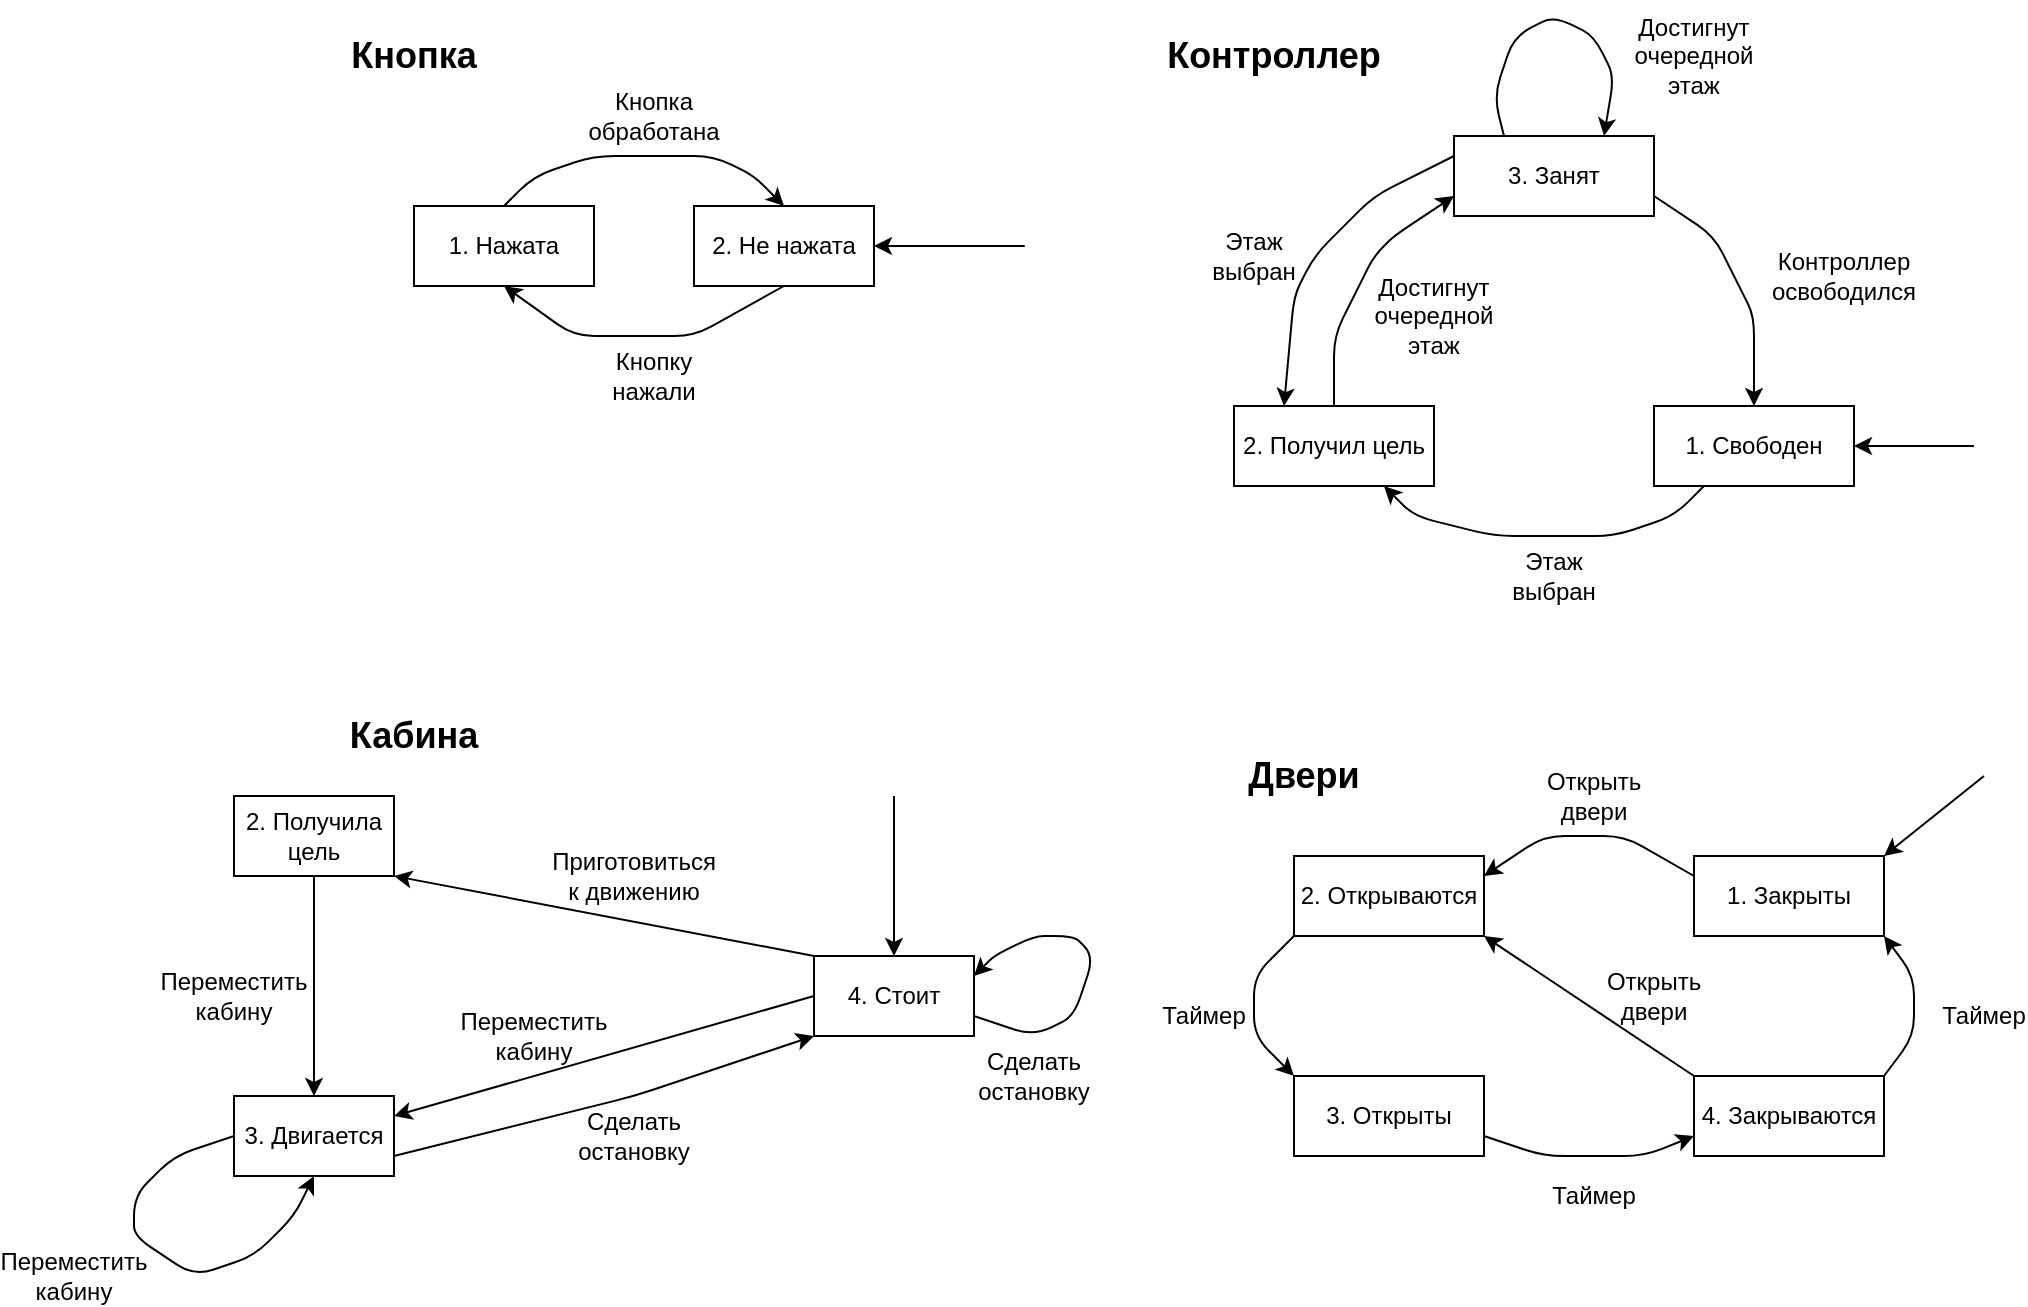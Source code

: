 <mxfile version="18.2.0" type="device"><diagram name="ДПС" id="MUPe0at3sWt6NEuYaU11"><mxGraphModel dx="1715" dy="1556" grid="1" gridSize="10" guides="1" tooltips="1" connect="1" arrows="1" fold="1" page="1" pageScale="1" pageWidth="850" pageHeight="1100" math="0" shadow="0"><root><mxCell id="cpZvTgyVGs_E9WKbogkk-0"/><mxCell id="cpZvTgyVGs_E9WKbogkk-1" parent="cpZvTgyVGs_E9WKbogkk-0"/><mxCell id="cpZvTgyVGs_E9WKbogkk-2" value="" style="endArrow=classic;html=1;entryX=0.5;entryY=0;entryDx=0;entryDy=0;exitX=0.5;exitY=0;exitDx=0;exitDy=0;" parent="cpZvTgyVGs_E9WKbogkk-1" source="cpZvTgyVGs_E9WKbogkk-29" target="cpZvTgyVGs_E9WKbogkk-28" edge="1"><mxGeometry width="50" height="50" relative="1" as="geometry"><mxPoint x="100" y="-30" as="sourcePoint"/><mxPoint x="227.98" y="-39" as="targetPoint"/><Array as="points"><mxPoint x="100" y="-50"/><mxPoint x="130" y="-60"/><mxPoint x="190" y="-60"/><mxPoint x="210" y="-50"/></Array></mxGeometry></mxCell><mxCell id="cpZvTgyVGs_E9WKbogkk-3" value="" style="endArrow=classic;html=1;exitX=0.5;exitY=1;exitDx=0;exitDy=0;entryX=0.5;entryY=1;entryDx=0;entryDy=0;" parent="cpZvTgyVGs_E9WKbogkk-1" source="cpZvTgyVGs_E9WKbogkk-28" target="cpZvTgyVGs_E9WKbogkk-29" edge="1"><mxGeometry width="50" height="50" relative="1" as="geometry"><mxPoint x="228.97" y="10" as="sourcePoint"/><mxPoint x="80" y="10" as="targetPoint"/><Array as="points"><mxPoint x="180" y="30"/><mxPoint x="120" y="30"/></Array></mxGeometry></mxCell><mxCell id="cpZvTgyVGs_E9WKbogkk-4" value="&lt;b&gt;&lt;font style=&quot;font-size: 18px&quot;&gt;Кнопка&lt;/font&gt;&lt;/b&gt;" style="text;html=1;strokeColor=none;fillColor=none;align=center;verticalAlign=middle;whiteSpace=wrap;rounded=0;" parent="cpZvTgyVGs_E9WKbogkk-1" vertex="1"><mxGeometry x="20" y="-120" width="40" height="20" as="geometry"/></mxCell><mxCell id="cpZvTgyVGs_E9WKbogkk-5" value="Кнопку нажали" style="text;html=1;strokeColor=none;fillColor=none;align=center;verticalAlign=middle;whiteSpace=wrap;rounded=0;" parent="cpZvTgyVGs_E9WKbogkk-1" vertex="1"><mxGeometry x="140" y="40" width="40" height="20" as="geometry"/></mxCell><mxCell id="cpZvTgyVGs_E9WKbogkk-6" value="&lt;font style=&quot;font-size: 18px&quot;&gt;&lt;b&gt;Контроллер&lt;/b&gt;&lt;/font&gt;" style="text;html=1;strokeColor=none;fillColor=none;align=center;verticalAlign=middle;whiteSpace=wrap;rounded=0;" parent="cpZvTgyVGs_E9WKbogkk-1" vertex="1"><mxGeometry x="450" y="-120" width="40" height="20" as="geometry"/></mxCell><mxCell id="cpZvTgyVGs_E9WKbogkk-8" value="" style="endArrow=classic;html=1;exitX=0.25;exitY=1;exitDx=0;exitDy=0;entryX=0.75;entryY=1;entryDx=0;entryDy=0;" parent="cpZvTgyVGs_E9WKbogkk-1" source="cpZvTgyVGs_E9WKbogkk-27" target="cpZvTgyVGs_E9WKbogkk-26" edge="1"><mxGeometry width="50" height="50" relative="1" as="geometry"><mxPoint x="698.97" y="110" as="sourcePoint"/><mxPoint x="550" y="110" as="targetPoint"/><Array as="points"><mxPoint x="670" y="120"/><mxPoint x="640" y="130"/><mxPoint x="580" y="130"/><mxPoint x="540" y="120"/></Array></mxGeometry></mxCell><mxCell id="cpZvTgyVGs_E9WKbogkk-9" value="&lt;b&gt;&lt;font style=&quot;font-size: 18px&quot;&gt;Кабина&lt;/font&gt;&lt;/b&gt;" style="text;html=1;strokeColor=none;fillColor=none;align=center;verticalAlign=middle;whiteSpace=wrap;rounded=0;" parent="cpZvTgyVGs_E9WKbogkk-1" vertex="1"><mxGeometry x="20" y="220" width="40" height="20" as="geometry"/></mxCell><mxCell id="cpZvTgyVGs_E9WKbogkk-10" value="" style="endArrow=classic;html=1;exitX=0;exitY=0.5;exitDx=0;exitDy=0;entryX=0.5;entryY=1;entryDx=0;entryDy=0;" parent="cpZvTgyVGs_E9WKbogkk-1" source="cpZvTgyVGs_E9WKbogkk-20" target="cpZvTgyVGs_E9WKbogkk-20" edge="1"><mxGeometry width="50" height="50" relative="1" as="geometry"><mxPoint x="-140" y="520" as="sourcePoint"/><mxPoint x="-10" y="500" as="targetPoint"/><Array as="points"><mxPoint x="-80" y="440"/><mxPoint x="-100" y="460"/><mxPoint x="-100" y="480"/><mxPoint x="-70" y="500"/><mxPoint x="-40" y="490"/><mxPoint x="-20" y="470"/></Array></mxGeometry></mxCell><mxCell id="cpZvTgyVGs_E9WKbogkk-11" value="&lt;b&gt;&lt;font style=&quot;font-size: 18px&quot;&gt;Двери&lt;/font&gt;&lt;/b&gt;" style="text;html=1;strokeColor=none;fillColor=none;align=center;verticalAlign=middle;whiteSpace=wrap;rounded=0;" parent="cpZvTgyVGs_E9WKbogkk-1" vertex="1"><mxGeometry x="465" y="240" width="40" height="20" as="geometry"/></mxCell><mxCell id="cpZvTgyVGs_E9WKbogkk-12" value="" style="endArrow=classic;html=1;exitX=0;exitY=1;exitDx=0;exitDy=0;entryX=0;entryY=0;entryDx=0;entryDy=0;" parent="cpZvTgyVGs_E9WKbogkk-1" source="cpZvTgyVGs_E9WKbogkk-23" target="cpZvTgyVGs_E9WKbogkk-24" edge="1"><mxGeometry width="50" height="50" relative="1" as="geometry"><mxPoint x="498.96" y="323" as="sourcePoint"/><mxPoint x="507.687" y="397.601" as="targetPoint"/><Array as="points"><mxPoint x="460" y="350"/><mxPoint x="460" y="380"/></Array></mxGeometry></mxCell><mxCell id="cpZvTgyVGs_E9WKbogkk-13" value="" style="endArrow=classic;html=1;exitX=1;exitY=0.75;exitDx=0;exitDy=0;entryX=0;entryY=0.75;entryDx=0;entryDy=0;" parent="cpZvTgyVGs_E9WKbogkk-1" source="cpZvTgyVGs_E9WKbogkk-24" target="cpZvTgyVGs_E9WKbogkk-25" edge="1"><mxGeometry width="50" height="50" relative="1" as="geometry"><mxPoint x="569.595" y="433.833" as="sourcePoint"/><mxPoint x="683.847" y="429.886" as="targetPoint"/><Array as="points"><mxPoint x="605" y="440"/><mxPoint x="655" y="440"/></Array></mxGeometry></mxCell><mxCell id="cpZvTgyVGs_E9WKbogkk-14" value="" style="endArrow=classic;html=1;entryX=1;entryY=1;entryDx=0;entryDy=0;exitX=1;exitY=0;exitDx=0;exitDy=0;" parent="cpZvTgyVGs_E9WKbogkk-1" source="cpZvTgyVGs_E9WKbogkk-25" target="cpZvTgyVGs_E9WKbogkk-22" edge="1"><mxGeometry width="50" height="50" relative="1" as="geometry"><mxPoint x="763.02" y="408" as="sourcePoint"/><mxPoint x="751.82" y="332.678" as="targetPoint"/><Array as="points"><mxPoint x="790" y="380"/><mxPoint x="790" y="350"/></Array></mxGeometry></mxCell><mxCell id="cpZvTgyVGs_E9WKbogkk-15" value="" style="endArrow=classic;html=1;entryX=1;entryY=0.25;entryDx=0;entryDy=0;exitX=0;exitY=0.25;exitDx=0;exitDy=0;" parent="cpZvTgyVGs_E9WKbogkk-1" source="cpZvTgyVGs_E9WKbogkk-22" target="cpZvTgyVGs_E9WKbogkk-23" edge="1"><mxGeometry width="50" height="50" relative="1" as="geometry"><mxPoint x="685" y="300" as="sourcePoint"/><mxPoint x="571.82" y="297.322" as="targetPoint"/><Array as="points"><mxPoint x="645" y="280"/><mxPoint x="605" y="280"/></Array></mxGeometry></mxCell><mxCell id="cpZvTgyVGs_E9WKbogkk-16" value="" style="endArrow=classic;html=1;entryX=1;entryY=1;entryDx=0;entryDy=0;exitX=0;exitY=0;exitDx=0;exitDy=0;" parent="cpZvTgyVGs_E9WKbogkk-1" source="cpZvTgyVGs_E9WKbogkk-25" target="cpZvTgyVGs_E9WKbogkk-23" edge="1"><mxGeometry width="50" height="50" relative="1" as="geometry"><mxPoint x="688.137" y="397.346" as="sourcePoint"/><mxPoint x="571.82" y="332.678" as="targetPoint"/></mxGeometry></mxCell><mxCell id="cpZvTgyVGs_E9WKbogkk-17" value="Таймер" style="text;html=1;strokeColor=none;fillColor=none;align=center;verticalAlign=middle;whiteSpace=wrap;rounded=0;" parent="cpZvTgyVGs_E9WKbogkk-1" vertex="1"><mxGeometry x="805" y="360" width="40" height="20" as="geometry"/></mxCell><mxCell id="cpZvTgyVGs_E9WKbogkk-18" value="Таймер" style="text;html=1;strokeColor=none;fillColor=none;align=center;verticalAlign=middle;whiteSpace=wrap;rounded=0;" parent="cpZvTgyVGs_E9WKbogkk-1" vertex="1"><mxGeometry x="610" y="450" width="40" height="20" as="geometry"/></mxCell><mxCell id="cpZvTgyVGs_E9WKbogkk-19" value="Таймер" style="text;html=1;strokeColor=none;fillColor=none;align=center;verticalAlign=middle;whiteSpace=wrap;rounded=0;" parent="cpZvTgyVGs_E9WKbogkk-1" vertex="1"><mxGeometry x="415" y="360" width="40" height="20" as="geometry"/></mxCell><mxCell id="cpZvTgyVGs_E9WKbogkk-20" value="3. Двигается" style="rounded=0;whiteSpace=wrap;html=1;" parent="cpZvTgyVGs_E9WKbogkk-1" vertex="1"><mxGeometry x="-50" y="410" width="80" height="40" as="geometry"/></mxCell><mxCell id="cpZvTgyVGs_E9WKbogkk-21" value="4. Стоит" style="rounded=0;whiteSpace=wrap;html=1;" parent="cpZvTgyVGs_E9WKbogkk-1" vertex="1"><mxGeometry x="240" y="340" width="80" height="40" as="geometry"/></mxCell><mxCell id="cpZvTgyVGs_E9WKbogkk-22" value="1. Закрыты" style="rounded=0;whiteSpace=wrap;html=1;" parent="cpZvTgyVGs_E9WKbogkk-1" vertex="1"><mxGeometry x="680" y="290" width="95" height="40" as="geometry"/></mxCell><mxCell id="cpZvTgyVGs_E9WKbogkk-23" value="2. Открываются" style="rounded=0;whiteSpace=wrap;html=1;" parent="cpZvTgyVGs_E9WKbogkk-1" vertex="1"><mxGeometry x="480" y="290" width="95" height="40" as="geometry"/></mxCell><mxCell id="cpZvTgyVGs_E9WKbogkk-24" value="3. Открыты" style="rounded=0;whiteSpace=wrap;html=1;" parent="cpZvTgyVGs_E9WKbogkk-1" vertex="1"><mxGeometry x="480" y="400" width="95" height="40" as="geometry"/></mxCell><mxCell id="cpZvTgyVGs_E9WKbogkk-25" value="4. Закрываются" style="rounded=0;whiteSpace=wrap;html=1;" parent="cpZvTgyVGs_E9WKbogkk-1" vertex="1"><mxGeometry x="680" y="400" width="95" height="40" as="geometry"/></mxCell><mxCell id="cpZvTgyVGs_E9WKbogkk-26" value="2. Получил цель" style="rounded=0;whiteSpace=wrap;html=1;" parent="cpZvTgyVGs_E9WKbogkk-1" vertex="1"><mxGeometry x="450" y="65" width="100" height="40" as="geometry"/></mxCell><mxCell id="cpZvTgyVGs_E9WKbogkk-27" value="1. Свободен" style="rounded=0;whiteSpace=wrap;html=1;" parent="cpZvTgyVGs_E9WKbogkk-1" vertex="1"><mxGeometry x="660" y="65" width="100" height="40" as="geometry"/></mxCell><mxCell id="cpZvTgyVGs_E9WKbogkk-28" value="2. Не нажата" style="rounded=0;whiteSpace=wrap;html=1;" parent="cpZvTgyVGs_E9WKbogkk-1" vertex="1"><mxGeometry x="180" y="-35" width="90" height="40" as="geometry"/></mxCell><mxCell id="cpZvTgyVGs_E9WKbogkk-29" value="1. Нажата" style="rounded=0;whiteSpace=wrap;html=1;" parent="cpZvTgyVGs_E9WKbogkk-1" vertex="1"><mxGeometry x="40" y="-35" width="90" height="40" as="geometry"/></mxCell><mxCell id="cpZvTgyVGs_E9WKbogkk-31" value="Кнопка обработана" style="text;html=1;strokeColor=none;fillColor=none;align=center;verticalAlign=middle;whiteSpace=wrap;rounded=0;" parent="cpZvTgyVGs_E9WKbogkk-1" vertex="1"><mxGeometry x="140" y="-90" width="40" height="20" as="geometry"/></mxCell><mxCell id="cpZvTgyVGs_E9WKbogkk-32" value="" style="endArrow=classic;html=1;entryX=1;entryY=0.5;entryDx=0;entryDy=0;" parent="cpZvTgyVGs_E9WKbogkk-1" target="cpZvTgyVGs_E9WKbogkk-28" edge="1"><mxGeometry width="50" height="50" relative="1" as="geometry"><mxPoint x="330" y="-15" as="sourcePoint"/><mxPoint x="380" y="85" as="targetPoint"/><Array as="points"><mxPoint x="350" y="-15"/><mxPoint x="330" y="-15"/><mxPoint x="290" y="-15"/></Array></mxGeometry></mxCell><mxCell id="cpZvTgyVGs_E9WKbogkk-33" value="" style="endArrow=classic;html=1;entryX=1;entryY=0;entryDx=0;entryDy=0;" parent="cpZvTgyVGs_E9WKbogkk-1" target="cpZvTgyVGs_E9WKbogkk-22" edge="1"><mxGeometry width="50" height="50" relative="1" as="geometry"><mxPoint x="825" y="250" as="sourcePoint"/><mxPoint x="470.317" y="294.666" as="targetPoint"/></mxGeometry></mxCell><mxCell id="cpZvTgyVGs_E9WKbogkk-34" value="Открыть двери" style="text;html=1;strokeColor=none;fillColor=none;align=center;verticalAlign=middle;whiteSpace=wrap;rounded=0;" parent="cpZvTgyVGs_E9WKbogkk-1" vertex="1"><mxGeometry x="610" y="250" width="40" height="20" as="geometry"/></mxCell><mxCell id="cpZvTgyVGs_E9WKbogkk-35" value="" style="endArrow=classic;html=1;entryX=1;entryY=0.5;entryDx=0;entryDy=0;" parent="cpZvTgyVGs_E9WKbogkk-1" target="cpZvTgyVGs_E9WKbogkk-27" edge="1"><mxGeometry width="50" height="50" relative="1" as="geometry"><mxPoint x="820" y="85" as="sourcePoint"/><mxPoint x="770" y="95.0" as="targetPoint"/></mxGeometry></mxCell><mxCell id="cpZvTgyVGs_E9WKbogkk-37" value="" style="endArrow=classic;html=1;entryX=1;entryY=0.25;entryDx=0;entryDy=0;exitX=1;exitY=0.75;exitDx=0;exitDy=0;" parent="cpZvTgyVGs_E9WKbogkk-1" source="cpZvTgyVGs_E9WKbogkk-21" target="cpZvTgyVGs_E9WKbogkk-21" edge="1"><mxGeometry width="50" height="50" relative="1" as="geometry"><mxPoint x="370" y="440" as="sourcePoint"/><mxPoint x="360" y="470" as="targetPoint"/><Array as="points"><mxPoint x="350" y="380"/><mxPoint x="370" y="370"/><mxPoint x="380" y="340"/><mxPoint x="370" y="330"/><mxPoint x="350" y="330"/><mxPoint x="330" y="340"/></Array></mxGeometry></mxCell><mxCell id="cpZvTgyVGs_E9WKbogkk-38" value="Переместить кабину" style="text;html=1;strokeColor=none;fillColor=none;align=center;verticalAlign=middle;whiteSpace=wrap;rounded=0;" parent="cpZvTgyVGs_E9WKbogkk-1" vertex="1"><mxGeometry x="-70" y="350" width="40" height="20" as="geometry"/></mxCell><mxCell id="cpZvTgyVGs_E9WKbogkk-40" value="Сделать остановку" style="text;html=1;strokeColor=none;fillColor=none;align=center;verticalAlign=middle;whiteSpace=wrap;rounded=0;" parent="cpZvTgyVGs_E9WKbogkk-1" vertex="1"><mxGeometry x="330" y="390" width="40" height="20" as="geometry"/></mxCell><mxCell id="cpZvTgyVGs_E9WKbogkk-41" value="Этаж выбран" style="text;html=1;strokeColor=none;fillColor=none;align=center;verticalAlign=middle;whiteSpace=wrap;rounded=0;" parent="cpZvTgyVGs_E9WKbogkk-1" vertex="1"><mxGeometry x="590" y="140" width="40" height="20" as="geometry"/></mxCell><mxCell id="cpZvTgyVGs_E9WKbogkk-42" value="" style="endArrow=classic;html=1;entryX=0.25;entryY=0;entryDx=0;entryDy=0;exitX=0;exitY=0.25;exitDx=0;exitDy=0;" parent="cpZvTgyVGs_E9WKbogkk-1" source="kJpkVkqZr3r3tA8piJkp-1" target="cpZvTgyVGs_E9WKbogkk-26" edge="1"><mxGeometry width="50" height="50" relative="1" as="geometry"><mxPoint x="510" y="75" as="sourcePoint"/><mxPoint x="510" y="95" as="targetPoint"/><Array as="points"><mxPoint x="520" y="-40"/><mxPoint x="490" y="-10"/><mxPoint x="480" y="10"/></Array></mxGeometry></mxCell><mxCell id="cpZvTgyVGs_E9WKbogkk-44" value="Контроллер освободился" style="text;html=1;strokeColor=none;fillColor=none;align=center;verticalAlign=middle;whiteSpace=wrap;rounded=0;" parent="cpZvTgyVGs_E9WKbogkk-1" vertex="1"><mxGeometry x="735" y="-10" width="40" height="20" as="geometry"/></mxCell><mxCell id="cpZvTgyVGs_E9WKbogkk-45" value="" style="endArrow=classic;html=1;exitX=0;exitY=0;exitDx=0;exitDy=0;entryX=1;entryY=1;entryDx=0;entryDy=0;" parent="cpZvTgyVGs_E9WKbogkk-1" source="cpZvTgyVGs_E9WKbogkk-21" target="-CGfqcS2TFLG-jA-vGAR-1" edge="1"><mxGeometry width="50" height="50" relative="1" as="geometry"><mxPoint x="110" y="370" as="sourcePoint"/><mxPoint x="140" y="390" as="targetPoint"/><Array as="points"/></mxGeometry></mxCell><mxCell id="cpZvTgyVGs_E9WKbogkk-47" value="Открыть двери" style="text;html=1;strokeColor=none;fillColor=none;align=center;verticalAlign=middle;whiteSpace=wrap;rounded=0;" parent="cpZvTgyVGs_E9WKbogkk-1" vertex="1"><mxGeometry x="640" y="350" width="40" height="20" as="geometry"/></mxCell><mxCell id="-CGfqcS2TFLG-jA-vGAR-4" style="edgeStyle=orthogonalEdgeStyle;rounded=0;orthogonalLoop=1;jettySize=auto;html=1;entryX=0.5;entryY=0;entryDx=0;entryDy=0;" edge="1" parent="cpZvTgyVGs_E9WKbogkk-1" source="-CGfqcS2TFLG-jA-vGAR-1" target="cpZvTgyVGs_E9WKbogkk-20"><mxGeometry relative="1" as="geometry"/></mxCell><mxCell id="-CGfqcS2TFLG-jA-vGAR-1" value="2. Получила цель" style="rounded=0;whiteSpace=wrap;html=1;" vertex="1" parent="cpZvTgyVGs_E9WKbogkk-1"><mxGeometry x="-50" y="260" width="80" height="40" as="geometry"/></mxCell><mxCell id="-CGfqcS2TFLG-jA-vGAR-8" value="Сделать остановку" style="text;html=1;strokeColor=none;fillColor=none;align=center;verticalAlign=middle;whiteSpace=wrap;rounded=0;" vertex="1" parent="cpZvTgyVGs_E9WKbogkk-1"><mxGeometry x="130" y="420" width="40" height="20" as="geometry"/></mxCell><mxCell id="-CGfqcS2TFLG-jA-vGAR-9" value="Переместить кабину" style="text;html=1;strokeColor=none;fillColor=none;align=center;verticalAlign=middle;whiteSpace=wrap;rounded=0;" vertex="1" parent="cpZvTgyVGs_E9WKbogkk-1"><mxGeometry x="-150" y="490" width="40" height="20" as="geometry"/></mxCell><mxCell id="-CGfqcS2TFLG-jA-vGAR-10" value="Приготовиться к движению" style="text;html=1;strokeColor=none;fillColor=none;align=center;verticalAlign=middle;whiteSpace=wrap;rounded=0;" vertex="1" parent="cpZvTgyVGs_E9WKbogkk-1"><mxGeometry x="130" y="290" width="40" height="20" as="geometry"/></mxCell><mxCell id="-CGfqcS2TFLG-jA-vGAR-12" value="" style="endArrow=classic;html=1;entryX=0.5;entryY=0;entryDx=0;entryDy=0;" edge="1" parent="cpZvTgyVGs_E9WKbogkk-1" target="cpZvTgyVGs_E9WKbogkk-21"><mxGeometry width="50" height="50" relative="1" as="geometry"><mxPoint x="280" y="260" as="sourcePoint"/><mxPoint x="280" y="280" as="targetPoint"/></mxGeometry></mxCell><mxCell id="kJpkVkqZr3r3tA8piJkp-1" value="3. Занят" style="rounded=0;whiteSpace=wrap;html=1;" vertex="1" parent="cpZvTgyVGs_E9WKbogkk-1"><mxGeometry x="560" y="-70" width="100" height="40" as="geometry"/></mxCell><mxCell id="kJpkVkqZr3r3tA8piJkp-2" value="" style="endArrow=classic;html=1;exitX=0.5;exitY=0;exitDx=0;exitDy=0;entryX=0;entryY=0.75;entryDx=0;entryDy=0;" edge="1" parent="cpZvTgyVGs_E9WKbogkk-1" source="cpZvTgyVGs_E9WKbogkk-26" target="kJpkVkqZr3r3tA8piJkp-1"><mxGeometry width="50" height="50" relative="1" as="geometry"><mxPoint x="560" y="75" as="sourcePoint"/><mxPoint x="690" y="30" as="targetPoint"/><Array as="points"><mxPoint x="500" y="30"/><mxPoint x="510" y="10"/><mxPoint x="520" y="-10"/><mxPoint x="530" y="-20"/></Array></mxGeometry></mxCell><mxCell id="yXa-Z7OJBcvF8ghDDH3c-0" value="Этаж выбран" style="text;html=1;strokeColor=none;fillColor=none;align=center;verticalAlign=middle;whiteSpace=wrap;rounded=0;" vertex="1" parent="cpZvTgyVGs_E9WKbogkk-1"><mxGeometry x="440" y="-20" width="40" height="20" as="geometry"/></mxCell><mxCell id="yXa-Z7OJBcvF8ghDDH3c-1" value="" style="endArrow=classic;html=1;entryX=0.5;entryY=0;entryDx=0;entryDy=0;exitX=1;exitY=0.75;exitDx=0;exitDy=0;" edge="1" parent="cpZvTgyVGs_E9WKbogkk-1" source="kJpkVkqZr3r3tA8piJkp-1" target="cpZvTgyVGs_E9WKbogkk-27"><mxGeometry width="50" height="50" relative="1" as="geometry"><mxPoint x="570" y="-20" as="sourcePoint"/><mxPoint x="710" y="40" as="targetPoint"/><Array as="points"><mxPoint x="690" y="-20"/><mxPoint x="700"/><mxPoint x="710" y="20"/></Array></mxGeometry></mxCell><mxCell id="rbRuw2pOtUu9VYeB0dCs-1" value="" style="endArrow=classic;html=1;exitX=1;exitY=0.75;exitDx=0;exitDy=0;entryX=0;entryY=1;entryDx=0;entryDy=0;" edge="1" parent="cpZvTgyVGs_E9WKbogkk-1" source="cpZvTgyVGs_E9WKbogkk-20" target="cpZvTgyVGs_E9WKbogkk-21"><mxGeometry width="50" height="50" relative="1" as="geometry"><mxPoint x="190" y="470.0" as="sourcePoint"/><mxPoint x="230" y="490.0" as="targetPoint"/><Array as="points"><mxPoint x="150" y="410"/></Array></mxGeometry></mxCell><mxCell id="rbRuw2pOtUu9VYeB0dCs-2" value="" style="endArrow=classic;html=1;exitX=0;exitY=0.5;exitDx=0;exitDy=0;entryX=1;entryY=0.25;entryDx=0;entryDy=0;" edge="1" parent="cpZvTgyVGs_E9WKbogkk-1" source="cpZvTgyVGs_E9WKbogkk-21" target="cpZvTgyVGs_E9WKbogkk-20"><mxGeometry width="50" height="50" relative="1" as="geometry"><mxPoint x="290" y="390.0" as="sourcePoint"/><mxPoint x="40" y="450.0" as="targetPoint"/><Array as="points"/></mxGeometry></mxCell><mxCell id="rbRuw2pOtUu9VYeB0dCs-3" value="Переместить кабину" style="text;html=1;strokeColor=none;fillColor=none;align=center;verticalAlign=middle;whiteSpace=wrap;rounded=0;" vertex="1" parent="cpZvTgyVGs_E9WKbogkk-1"><mxGeometry x="80" y="370" width="40" height="20" as="geometry"/></mxCell><mxCell id="rbRuw2pOtUu9VYeB0dCs-5" value="" style="endArrow=classic;html=1;exitX=0.25;exitY=0;exitDx=0;exitDy=0;entryX=0.75;entryY=0;entryDx=0;entryDy=0;" edge="1" parent="cpZvTgyVGs_E9WKbogkk-1" source="kJpkVkqZr3r3tA8piJkp-1" target="kJpkVkqZr3r3tA8piJkp-1"><mxGeometry width="50" height="50" relative="1" as="geometry"><mxPoint x="580" y="-65" as="sourcePoint"/><mxPoint x="640" y="-170.0" as="targetPoint"/><Array as="points"><mxPoint x="580" y="-90"/><mxPoint x="590" y="-120"/><mxPoint x="610" y="-130"/><mxPoint x="630" y="-120"/><mxPoint x="640" y="-100"/></Array></mxGeometry></mxCell><mxCell id="rbRuw2pOtUu9VYeB0dCs-6" value="Достигнут очередной этаж" style="text;html=1;strokeColor=none;fillColor=none;align=center;verticalAlign=middle;whiteSpace=wrap;rounded=0;" vertex="1" parent="cpZvTgyVGs_E9WKbogkk-1"><mxGeometry x="660" y="-120" width="40" height="20" as="geometry"/></mxCell><mxCell id="rbRuw2pOtUu9VYeB0dCs-7" value="Достигнут очередной этаж" style="text;html=1;strokeColor=none;fillColor=none;align=center;verticalAlign=middle;whiteSpace=wrap;rounded=0;" vertex="1" parent="cpZvTgyVGs_E9WKbogkk-1"><mxGeometry x="530" y="10" width="40" height="20" as="geometry"/></mxCell></root></mxGraphModel></diagram></mxfile>